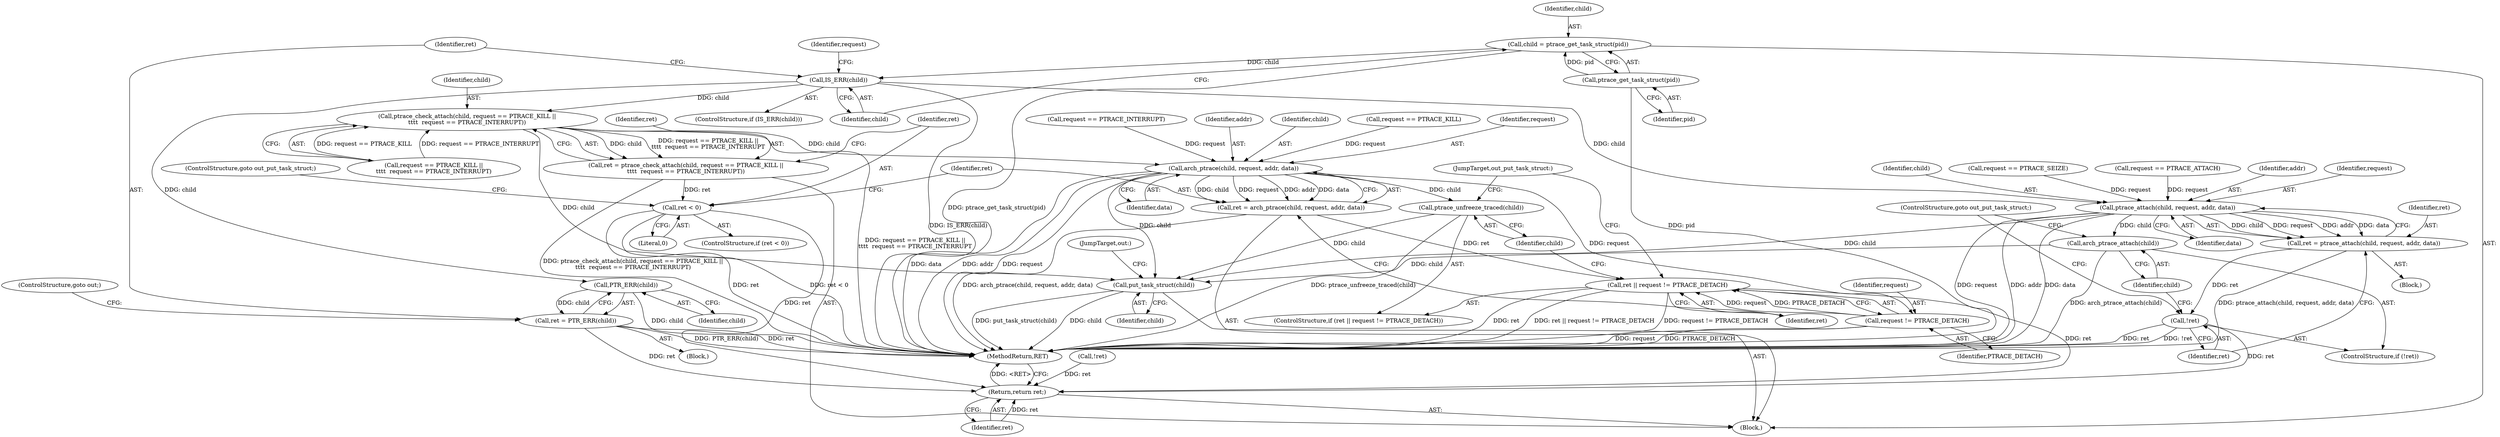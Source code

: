 digraph "0_linux_9899d11f654474d2d54ea52ceaa2a1f4db3abd68_0@pointer" {
"1000128" [label="(Call,child = ptrace_get_task_struct(pid))"];
"1000130" [label="(Call,ptrace_get_task_struct(pid))"];
"1000133" [label="(Call,IS_ERR(child))"];
"1000138" [label="(Call,PTR_ERR(child))"];
"1000136" [label="(Call,ret = PTR_ERR(child))"];
"1000198" [label="(Return,return ret;)"];
"1000152" [label="(Call,ptrace_attach(child, request, addr, data))"];
"1000150" [label="(Call,ret = ptrace_attach(child, request, addr, data))"];
"1000158" [label="(Call,!ret)"];
"1000160" [label="(Call,arch_ptrace_attach(child))"];
"1000195" [label="(Call,put_task_struct(child))"];
"1000165" [label="(Call,ptrace_check_attach(child, request == PTRACE_KILL ||\n\t\t\t\t  request == PTRACE_INTERRUPT))"];
"1000163" [label="(Call,ret = ptrace_check_attach(child, request == PTRACE_KILL ||\n\t\t\t\t  request == PTRACE_INTERRUPT))"];
"1000175" [label="(Call,ret < 0)"];
"1000181" [label="(Call,arch_ptrace(child, request, addr, data))"];
"1000179" [label="(Call,ret = arch_ptrace(child, request, addr, data))"];
"1000187" [label="(Call,ret || request != PTRACE_DETACH)"];
"1000189" [label="(Call,request != PTRACE_DETACH)"];
"1000192" [label="(Call,ptrace_unfreeze_traced(child))"];
"1000150" [label="(Call,ret = ptrace_attach(child, request, addr, data))"];
"1000137" [label="(Identifier,ret)"];
"1000171" [label="(Call,request == PTRACE_INTERRUPT)"];
"1000149" [label="(Block,)"];
"1000176" [label="(Identifier,ret)"];
"1000151" [label="(Identifier,ret)"];
"1000160" [label="(Call,arch_ptrace_attach(child))"];
"1000153" [label="(Identifier,child)"];
"1000146" [label="(Call,request == PTRACE_SEIZE)"];
"1000162" [label="(ControlStructure,goto out_put_task_struct;)"];
"1000167" [label="(Call,request == PTRACE_KILL ||\n\t\t\t\t  request == PTRACE_INTERRUPT)"];
"1000193" [label="(Identifier,child)"];
"1000198" [label="(Return,return ret;)"];
"1000129" [label="(Identifier,child)"];
"1000156" [label="(Identifier,data)"];
"1000184" [label="(Identifier,addr)"];
"1000165" [label="(Call,ptrace_check_attach(child, request == PTRACE_KILL ||\n\t\t\t\t  request == PTRACE_INTERRUPT))"];
"1000197" [label="(JumpTarget,out:)"];
"1000164" [label="(Identifier,ret)"];
"1000152" [label="(Call,ptrace_attach(child, request, addr, data))"];
"1000180" [label="(Identifier,ret)"];
"1000189" [label="(Call,request != PTRACE_DETACH)"];
"1000175" [label="(Call,ret < 0)"];
"1000192" [label="(Call,ptrace_unfreeze_traced(child))"];
"1000177" [label="(Literal,0)"];
"1000195" [label="(Call,put_task_struct(child))"];
"1000178" [label="(ControlStructure,goto out_put_task_struct;)"];
"1000194" [label="(JumpTarget,out_put_task_struct:)"];
"1000157" [label="(ControlStructure,if (!ret))"];
"1000139" [label="(Identifier,child)"];
"1000182" [label="(Identifier,child)"];
"1000159" [label="(Identifier,ret)"];
"1000163" [label="(Call,ret = ptrace_check_attach(child, request == PTRACE_KILL ||\n\t\t\t\t  request == PTRACE_INTERRUPT))"];
"1000161" [label="(Identifier,child)"];
"1000186" [label="(ControlStructure,if (ret || request != PTRACE_DETACH))"];
"1000190" [label="(Identifier,request)"];
"1000143" [label="(Call,request == PTRACE_ATTACH)"];
"1000174" [label="(ControlStructure,if (ret < 0))"];
"1000136" [label="(Call,ret = PTR_ERR(child))"];
"1000131" [label="(Identifier,pid)"];
"1000191" [label="(Identifier,PTRACE_DETACH)"];
"1000132" [label="(ControlStructure,if (IS_ERR(child)))"];
"1000166" [label="(Identifier,child)"];
"1000168" [label="(Call,request == PTRACE_KILL)"];
"1000188" [label="(Identifier,ret)"];
"1000200" [label="(MethodReturn,RET)"];
"1000187" [label="(Call,ret || request != PTRACE_DETACH)"];
"1000128" [label="(Call,child = ptrace_get_task_struct(pid))"];
"1000133" [label="(Call,IS_ERR(child))"];
"1000123" [label="(Call,!ret)"];
"1000158" [label="(Call,!ret)"];
"1000199" [label="(Identifier,ret)"];
"1000138" [label="(Call,PTR_ERR(child))"];
"1000155" [label="(Identifier,addr)"];
"1000179" [label="(Call,ret = arch_ptrace(child, request, addr, data))"];
"1000183" [label="(Identifier,request)"];
"1000111" [label="(Block,)"];
"1000134" [label="(Identifier,child)"];
"1000140" [label="(ControlStructure,goto out;)"];
"1000154" [label="(Identifier,request)"];
"1000135" [label="(Block,)"];
"1000196" [label="(Identifier,child)"];
"1000181" [label="(Call,arch_ptrace(child, request, addr, data))"];
"1000185" [label="(Identifier,data)"];
"1000144" [label="(Identifier,request)"];
"1000130" [label="(Call,ptrace_get_task_struct(pid))"];
"1000128" -> "1000111"  [label="AST: "];
"1000128" -> "1000130"  [label="CFG: "];
"1000129" -> "1000128"  [label="AST: "];
"1000130" -> "1000128"  [label="AST: "];
"1000134" -> "1000128"  [label="CFG: "];
"1000128" -> "1000200"  [label="DDG: ptrace_get_task_struct(pid)"];
"1000130" -> "1000128"  [label="DDG: pid"];
"1000128" -> "1000133"  [label="DDG: child"];
"1000130" -> "1000131"  [label="CFG: "];
"1000131" -> "1000130"  [label="AST: "];
"1000130" -> "1000200"  [label="DDG: pid"];
"1000133" -> "1000132"  [label="AST: "];
"1000133" -> "1000134"  [label="CFG: "];
"1000134" -> "1000133"  [label="AST: "];
"1000137" -> "1000133"  [label="CFG: "];
"1000144" -> "1000133"  [label="CFG: "];
"1000133" -> "1000200"  [label="DDG: IS_ERR(child)"];
"1000133" -> "1000138"  [label="DDG: child"];
"1000133" -> "1000152"  [label="DDG: child"];
"1000133" -> "1000165"  [label="DDG: child"];
"1000138" -> "1000136"  [label="AST: "];
"1000138" -> "1000139"  [label="CFG: "];
"1000139" -> "1000138"  [label="AST: "];
"1000136" -> "1000138"  [label="CFG: "];
"1000138" -> "1000200"  [label="DDG: child"];
"1000138" -> "1000136"  [label="DDG: child"];
"1000136" -> "1000135"  [label="AST: "];
"1000137" -> "1000136"  [label="AST: "];
"1000140" -> "1000136"  [label="CFG: "];
"1000136" -> "1000200"  [label="DDG: PTR_ERR(child)"];
"1000136" -> "1000200"  [label="DDG: ret"];
"1000136" -> "1000198"  [label="DDG: ret"];
"1000198" -> "1000111"  [label="AST: "];
"1000198" -> "1000199"  [label="CFG: "];
"1000199" -> "1000198"  [label="AST: "];
"1000200" -> "1000198"  [label="CFG: "];
"1000198" -> "1000200"  [label="DDG: <RET>"];
"1000199" -> "1000198"  [label="DDG: ret"];
"1000175" -> "1000198"  [label="DDG: ret"];
"1000123" -> "1000198"  [label="DDG: ret"];
"1000187" -> "1000198"  [label="DDG: ret"];
"1000158" -> "1000198"  [label="DDG: ret"];
"1000152" -> "1000150"  [label="AST: "];
"1000152" -> "1000156"  [label="CFG: "];
"1000153" -> "1000152"  [label="AST: "];
"1000154" -> "1000152"  [label="AST: "];
"1000155" -> "1000152"  [label="AST: "];
"1000156" -> "1000152"  [label="AST: "];
"1000150" -> "1000152"  [label="CFG: "];
"1000152" -> "1000200"  [label="DDG: request"];
"1000152" -> "1000200"  [label="DDG: addr"];
"1000152" -> "1000200"  [label="DDG: data"];
"1000152" -> "1000150"  [label="DDG: child"];
"1000152" -> "1000150"  [label="DDG: request"];
"1000152" -> "1000150"  [label="DDG: addr"];
"1000152" -> "1000150"  [label="DDG: data"];
"1000143" -> "1000152"  [label="DDG: request"];
"1000146" -> "1000152"  [label="DDG: request"];
"1000152" -> "1000160"  [label="DDG: child"];
"1000152" -> "1000195"  [label="DDG: child"];
"1000150" -> "1000149"  [label="AST: "];
"1000151" -> "1000150"  [label="AST: "];
"1000159" -> "1000150"  [label="CFG: "];
"1000150" -> "1000200"  [label="DDG: ptrace_attach(child, request, addr, data)"];
"1000150" -> "1000158"  [label="DDG: ret"];
"1000158" -> "1000157"  [label="AST: "];
"1000158" -> "1000159"  [label="CFG: "];
"1000159" -> "1000158"  [label="AST: "];
"1000161" -> "1000158"  [label="CFG: "];
"1000162" -> "1000158"  [label="CFG: "];
"1000158" -> "1000200"  [label="DDG: ret"];
"1000158" -> "1000200"  [label="DDG: !ret"];
"1000160" -> "1000157"  [label="AST: "];
"1000160" -> "1000161"  [label="CFG: "];
"1000161" -> "1000160"  [label="AST: "];
"1000162" -> "1000160"  [label="CFG: "];
"1000160" -> "1000200"  [label="DDG: arch_ptrace_attach(child)"];
"1000160" -> "1000195"  [label="DDG: child"];
"1000195" -> "1000111"  [label="AST: "];
"1000195" -> "1000196"  [label="CFG: "];
"1000196" -> "1000195"  [label="AST: "];
"1000197" -> "1000195"  [label="CFG: "];
"1000195" -> "1000200"  [label="DDG: put_task_struct(child)"];
"1000195" -> "1000200"  [label="DDG: child"];
"1000181" -> "1000195"  [label="DDG: child"];
"1000165" -> "1000195"  [label="DDG: child"];
"1000192" -> "1000195"  [label="DDG: child"];
"1000165" -> "1000163"  [label="AST: "];
"1000165" -> "1000167"  [label="CFG: "];
"1000166" -> "1000165"  [label="AST: "];
"1000167" -> "1000165"  [label="AST: "];
"1000163" -> "1000165"  [label="CFG: "];
"1000165" -> "1000200"  [label="DDG: request == PTRACE_KILL ||\n\t\t\t\t  request == PTRACE_INTERRUPT"];
"1000165" -> "1000163"  [label="DDG: child"];
"1000165" -> "1000163"  [label="DDG: request == PTRACE_KILL ||\n\t\t\t\t  request == PTRACE_INTERRUPT"];
"1000167" -> "1000165"  [label="DDG: request == PTRACE_KILL"];
"1000167" -> "1000165"  [label="DDG: request == PTRACE_INTERRUPT"];
"1000165" -> "1000181"  [label="DDG: child"];
"1000163" -> "1000111"  [label="AST: "];
"1000164" -> "1000163"  [label="AST: "];
"1000176" -> "1000163"  [label="CFG: "];
"1000163" -> "1000200"  [label="DDG: ptrace_check_attach(child, request == PTRACE_KILL ||\n\t\t\t\t  request == PTRACE_INTERRUPT)"];
"1000163" -> "1000175"  [label="DDG: ret"];
"1000175" -> "1000174"  [label="AST: "];
"1000175" -> "1000177"  [label="CFG: "];
"1000176" -> "1000175"  [label="AST: "];
"1000177" -> "1000175"  [label="AST: "];
"1000178" -> "1000175"  [label="CFG: "];
"1000180" -> "1000175"  [label="CFG: "];
"1000175" -> "1000200"  [label="DDG: ret"];
"1000175" -> "1000200"  [label="DDG: ret < 0"];
"1000181" -> "1000179"  [label="AST: "];
"1000181" -> "1000185"  [label="CFG: "];
"1000182" -> "1000181"  [label="AST: "];
"1000183" -> "1000181"  [label="AST: "];
"1000184" -> "1000181"  [label="AST: "];
"1000185" -> "1000181"  [label="AST: "];
"1000179" -> "1000181"  [label="CFG: "];
"1000181" -> "1000200"  [label="DDG: data"];
"1000181" -> "1000200"  [label="DDG: addr"];
"1000181" -> "1000200"  [label="DDG: request"];
"1000181" -> "1000179"  [label="DDG: child"];
"1000181" -> "1000179"  [label="DDG: request"];
"1000181" -> "1000179"  [label="DDG: addr"];
"1000181" -> "1000179"  [label="DDG: data"];
"1000171" -> "1000181"  [label="DDG: request"];
"1000168" -> "1000181"  [label="DDG: request"];
"1000181" -> "1000189"  [label="DDG: request"];
"1000181" -> "1000192"  [label="DDG: child"];
"1000179" -> "1000111"  [label="AST: "];
"1000180" -> "1000179"  [label="AST: "];
"1000188" -> "1000179"  [label="CFG: "];
"1000179" -> "1000200"  [label="DDG: arch_ptrace(child, request, addr, data)"];
"1000179" -> "1000187"  [label="DDG: ret"];
"1000187" -> "1000186"  [label="AST: "];
"1000187" -> "1000188"  [label="CFG: "];
"1000187" -> "1000189"  [label="CFG: "];
"1000188" -> "1000187"  [label="AST: "];
"1000189" -> "1000187"  [label="AST: "];
"1000193" -> "1000187"  [label="CFG: "];
"1000194" -> "1000187"  [label="CFG: "];
"1000187" -> "1000200"  [label="DDG: ret"];
"1000187" -> "1000200"  [label="DDG: ret || request != PTRACE_DETACH"];
"1000187" -> "1000200"  [label="DDG: request != PTRACE_DETACH"];
"1000189" -> "1000187"  [label="DDG: request"];
"1000189" -> "1000187"  [label="DDG: PTRACE_DETACH"];
"1000189" -> "1000191"  [label="CFG: "];
"1000190" -> "1000189"  [label="AST: "];
"1000191" -> "1000189"  [label="AST: "];
"1000189" -> "1000200"  [label="DDG: request"];
"1000189" -> "1000200"  [label="DDG: PTRACE_DETACH"];
"1000192" -> "1000186"  [label="AST: "];
"1000192" -> "1000193"  [label="CFG: "];
"1000193" -> "1000192"  [label="AST: "];
"1000194" -> "1000192"  [label="CFG: "];
"1000192" -> "1000200"  [label="DDG: ptrace_unfreeze_traced(child)"];
}
